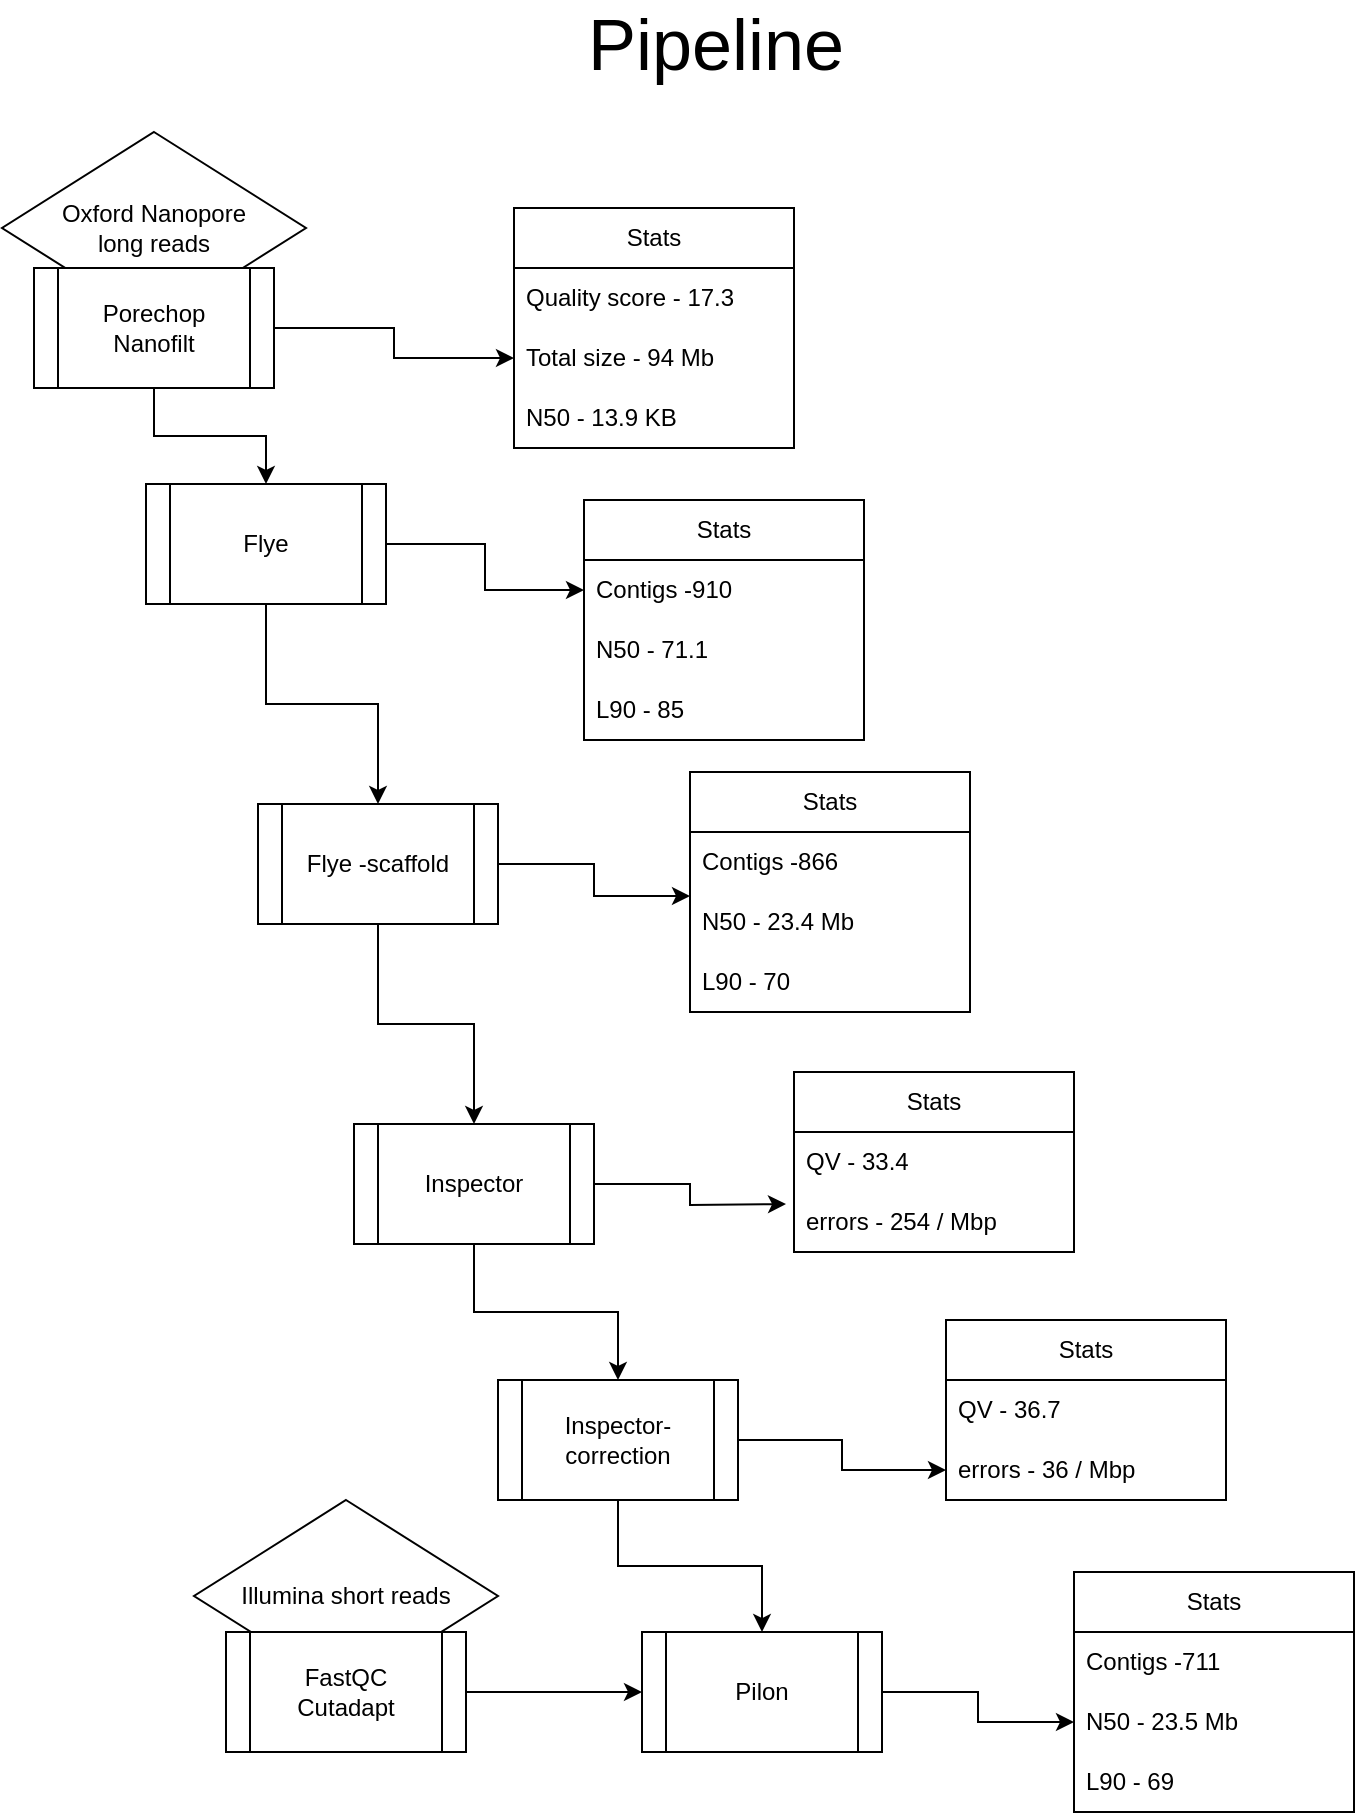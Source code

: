 <mxfile version="21.6.8" type="github">
  <diagram name="Page-1" id="yXvwXczFLG84K0t2KkT9">
    <mxGraphModel dx="1434" dy="749" grid="1" gridSize="8" guides="1" tooltips="1" connect="1" arrows="1" fold="1" page="1" pageScale="1" pageWidth="850" pageHeight="1400" math="0" shadow="0">
      <root>
        <mxCell id="0" />
        <mxCell id="1" parent="0" />
        <mxCell id="XPeLXNB7hA3gWcKKnrAM-8" style="edgeStyle=orthogonalEdgeStyle;rounded=0;orthogonalLoop=1;jettySize=auto;html=1;entryX=0.5;entryY=0;entryDx=0;entryDy=0;" edge="1" parent="1" source="XPeLXNB7hA3gWcKKnrAM-2" target="XPeLXNB7hA3gWcKKnrAM-5">
          <mxGeometry relative="1" as="geometry" />
        </mxCell>
        <mxCell id="XPeLXNB7hA3gWcKKnrAM-56" style="edgeStyle=orthogonalEdgeStyle;rounded=0;orthogonalLoop=1;jettySize=auto;html=1;entryX=0;entryY=0.5;entryDx=0;entryDy=0;" edge="1" parent="1" source="XPeLXNB7hA3gWcKKnrAM-2" target="XPeLXNB7hA3gWcKKnrAM-49">
          <mxGeometry relative="1" as="geometry" />
        </mxCell>
        <mxCell id="XPeLXNB7hA3gWcKKnrAM-2" value="Flye" style="shape=process;whiteSpace=wrap;html=1;backgroundOutline=1;" vertex="1" parent="1">
          <mxGeometry x="136" y="256" width="120" height="60" as="geometry" />
        </mxCell>
        <mxCell id="XPeLXNB7hA3gWcKKnrAM-11" style="edgeStyle=orthogonalEdgeStyle;rounded=0;orthogonalLoop=1;jettySize=auto;html=1;entryX=0.5;entryY=0;entryDx=0;entryDy=0;" edge="1" parent="1" source="XPeLXNB7hA3gWcKKnrAM-3" target="XPeLXNB7hA3gWcKKnrAM-6">
          <mxGeometry relative="1" as="geometry" />
        </mxCell>
        <mxCell id="XPeLXNB7hA3gWcKKnrAM-71" style="edgeStyle=orthogonalEdgeStyle;rounded=0;orthogonalLoop=1;jettySize=auto;html=1;entryX=0;entryY=0.5;entryDx=0;entryDy=0;" edge="1" parent="1" source="XPeLXNB7hA3gWcKKnrAM-3" target="XPeLXNB7hA3gWcKKnrAM-69">
          <mxGeometry relative="1" as="geometry" />
        </mxCell>
        <mxCell id="XPeLXNB7hA3gWcKKnrAM-3" value="Inspector-correction" style="shape=process;whiteSpace=wrap;html=1;backgroundOutline=1;" vertex="1" parent="1">
          <mxGeometry x="312" y="704" width="120" height="60" as="geometry" />
        </mxCell>
        <mxCell id="XPeLXNB7hA3gWcKKnrAM-10" style="edgeStyle=orthogonalEdgeStyle;rounded=0;orthogonalLoop=1;jettySize=auto;html=1;entryX=0.5;entryY=0;entryDx=0;entryDy=0;" edge="1" parent="1" source="XPeLXNB7hA3gWcKKnrAM-4" target="XPeLXNB7hA3gWcKKnrAM-3">
          <mxGeometry relative="1" as="geometry" />
        </mxCell>
        <mxCell id="XPeLXNB7hA3gWcKKnrAM-62" style="edgeStyle=orthogonalEdgeStyle;rounded=0;orthogonalLoop=1;jettySize=auto;html=1;" edge="1" parent="1" source="XPeLXNB7hA3gWcKKnrAM-4">
          <mxGeometry relative="1" as="geometry">
            <mxPoint x="456" y="616" as="targetPoint" />
          </mxGeometry>
        </mxCell>
        <mxCell id="XPeLXNB7hA3gWcKKnrAM-4" value="Inspector" style="shape=process;whiteSpace=wrap;html=1;backgroundOutline=1;" vertex="1" parent="1">
          <mxGeometry x="240" y="576" width="120" height="60" as="geometry" />
        </mxCell>
        <mxCell id="XPeLXNB7hA3gWcKKnrAM-9" style="edgeStyle=orthogonalEdgeStyle;rounded=0;orthogonalLoop=1;jettySize=auto;html=1;entryX=0.5;entryY=0;entryDx=0;entryDy=0;" edge="1" parent="1" source="XPeLXNB7hA3gWcKKnrAM-5" target="XPeLXNB7hA3gWcKKnrAM-4">
          <mxGeometry relative="1" as="geometry" />
        </mxCell>
        <mxCell id="XPeLXNB7hA3gWcKKnrAM-57" style="edgeStyle=orthogonalEdgeStyle;rounded=0;orthogonalLoop=1;jettySize=auto;html=1;entryX=0;entryY=0.067;entryDx=0;entryDy=0;entryPerimeter=0;" edge="1" parent="1" source="XPeLXNB7hA3gWcKKnrAM-5" target="XPeLXNB7hA3gWcKKnrAM-54">
          <mxGeometry relative="1" as="geometry">
            <mxPoint x="360" y="456" as="targetPoint" />
          </mxGeometry>
        </mxCell>
        <mxCell id="XPeLXNB7hA3gWcKKnrAM-5" value="Flye -scaffold" style="shape=process;whiteSpace=wrap;html=1;backgroundOutline=1;" vertex="1" parent="1">
          <mxGeometry x="192" y="416" width="120" height="60" as="geometry" />
        </mxCell>
        <mxCell id="XPeLXNB7hA3gWcKKnrAM-76" style="edgeStyle=orthogonalEdgeStyle;rounded=0;orthogonalLoop=1;jettySize=auto;html=1;entryX=0;entryY=0.5;entryDx=0;entryDy=0;" edge="1" parent="1" source="XPeLXNB7hA3gWcKKnrAM-6" target="XPeLXNB7hA3gWcKKnrAM-74">
          <mxGeometry relative="1" as="geometry" />
        </mxCell>
        <mxCell id="XPeLXNB7hA3gWcKKnrAM-6" value="Pilon" style="shape=process;whiteSpace=wrap;html=1;backgroundOutline=1;" vertex="1" parent="1">
          <mxGeometry x="384" y="830" width="120" height="60" as="geometry" />
        </mxCell>
        <mxCell id="XPeLXNB7hA3gWcKKnrAM-27" value="&lt;div&gt;Oxford Nanopore &lt;br&gt;&lt;/div&gt;&lt;div&gt;long reads&lt;br&gt;&lt;/div&gt;" style="rhombus;whiteSpace=wrap;html=1;" vertex="1" parent="1">
          <mxGeometry x="64" y="80" width="152" height="96" as="geometry" />
        </mxCell>
        <mxCell id="XPeLXNB7hA3gWcKKnrAM-31" value="Stats" style="swimlane;fontStyle=0;childLayout=stackLayout;horizontal=1;startSize=30;horizontalStack=0;resizeParent=1;resizeParentMax=0;resizeLast=0;collapsible=1;marginBottom=0;whiteSpace=wrap;html=1;" vertex="1" parent="1">
          <mxGeometry x="320" y="118" width="140" height="120" as="geometry" />
        </mxCell>
        <mxCell id="XPeLXNB7hA3gWcKKnrAM-32" value="Quality score - 17.3" style="text;strokeColor=none;fillColor=none;align=left;verticalAlign=middle;spacingLeft=4;spacingRight=4;overflow=hidden;points=[[0,0.5],[1,0.5]];portConstraint=eastwest;rotatable=0;whiteSpace=wrap;html=1;" vertex="1" parent="XPeLXNB7hA3gWcKKnrAM-31">
          <mxGeometry y="30" width="140" height="30" as="geometry" />
        </mxCell>
        <mxCell id="XPeLXNB7hA3gWcKKnrAM-33" value="Total size - 94 Mb" style="text;strokeColor=none;fillColor=none;align=left;verticalAlign=middle;spacingLeft=4;spacingRight=4;overflow=hidden;points=[[0,0.5],[1,0.5]];portConstraint=eastwest;rotatable=0;whiteSpace=wrap;html=1;" vertex="1" parent="XPeLXNB7hA3gWcKKnrAM-31">
          <mxGeometry y="60" width="140" height="30" as="geometry" />
        </mxCell>
        <mxCell id="XPeLXNB7hA3gWcKKnrAM-34" value="N50 - 13.9 KB" style="text;strokeColor=none;fillColor=none;align=left;verticalAlign=middle;spacingLeft=4;spacingRight=4;overflow=hidden;points=[[0,0.5],[1,0.5]];portConstraint=eastwest;rotatable=0;whiteSpace=wrap;html=1;" vertex="1" parent="XPeLXNB7hA3gWcKKnrAM-31">
          <mxGeometry y="90" width="140" height="30" as="geometry" />
        </mxCell>
        <mxCell id="XPeLXNB7hA3gWcKKnrAM-48" value="Stats" style="swimlane;fontStyle=0;childLayout=stackLayout;horizontal=1;startSize=30;horizontalStack=0;resizeParent=1;resizeParentMax=0;resizeLast=0;collapsible=1;marginBottom=0;whiteSpace=wrap;html=1;" vertex="1" parent="1">
          <mxGeometry x="355" y="264" width="140" height="120" as="geometry" />
        </mxCell>
        <mxCell id="XPeLXNB7hA3gWcKKnrAM-49" value="Contigs -910" style="text;strokeColor=none;fillColor=none;align=left;verticalAlign=middle;spacingLeft=4;spacingRight=4;overflow=hidden;points=[[0,0.5],[1,0.5]];portConstraint=eastwest;rotatable=0;whiteSpace=wrap;html=1;" vertex="1" parent="XPeLXNB7hA3gWcKKnrAM-48">
          <mxGeometry y="30" width="140" height="30" as="geometry" />
        </mxCell>
        <mxCell id="XPeLXNB7hA3gWcKKnrAM-50" value="N50 - 71.1" style="text;strokeColor=none;fillColor=none;align=left;verticalAlign=middle;spacingLeft=4;spacingRight=4;overflow=hidden;points=[[0,0.5],[1,0.5]];portConstraint=eastwest;rotatable=0;whiteSpace=wrap;html=1;" vertex="1" parent="XPeLXNB7hA3gWcKKnrAM-48">
          <mxGeometry y="60" width="140" height="30" as="geometry" />
        </mxCell>
        <mxCell id="XPeLXNB7hA3gWcKKnrAM-51" value="L90 - 85 " style="text;strokeColor=none;fillColor=none;align=left;verticalAlign=middle;spacingLeft=4;spacingRight=4;overflow=hidden;points=[[0,0.5],[1,0.5]];portConstraint=eastwest;rotatable=0;whiteSpace=wrap;html=1;" vertex="1" parent="XPeLXNB7hA3gWcKKnrAM-48">
          <mxGeometry y="90" width="140" height="30" as="geometry" />
        </mxCell>
        <mxCell id="XPeLXNB7hA3gWcKKnrAM-52" value="Stats" style="swimlane;fontStyle=0;childLayout=stackLayout;horizontal=1;startSize=30;horizontalStack=0;resizeParent=1;resizeParentMax=0;resizeLast=0;collapsible=1;marginBottom=0;whiteSpace=wrap;html=1;" vertex="1" parent="1">
          <mxGeometry x="408" y="400" width="140" height="120" as="geometry" />
        </mxCell>
        <mxCell id="XPeLXNB7hA3gWcKKnrAM-53" value="Contigs -866" style="text;strokeColor=none;fillColor=none;align=left;verticalAlign=middle;spacingLeft=4;spacingRight=4;overflow=hidden;points=[[0,0.5],[1,0.5]];portConstraint=eastwest;rotatable=0;whiteSpace=wrap;html=1;" vertex="1" parent="XPeLXNB7hA3gWcKKnrAM-52">
          <mxGeometry y="30" width="140" height="30" as="geometry" />
        </mxCell>
        <mxCell id="XPeLXNB7hA3gWcKKnrAM-54" value="N50 - 23.4 Mb" style="text;strokeColor=none;fillColor=none;align=left;verticalAlign=middle;spacingLeft=4;spacingRight=4;overflow=hidden;points=[[0,0.5],[1,0.5]];portConstraint=eastwest;rotatable=0;whiteSpace=wrap;html=1;" vertex="1" parent="XPeLXNB7hA3gWcKKnrAM-52">
          <mxGeometry y="60" width="140" height="30" as="geometry" />
        </mxCell>
        <mxCell id="XPeLXNB7hA3gWcKKnrAM-55" value="L90 - 70 " style="text;strokeColor=none;fillColor=none;align=left;verticalAlign=middle;spacingLeft=4;spacingRight=4;overflow=hidden;points=[[0,0.5],[1,0.5]];portConstraint=eastwest;rotatable=0;whiteSpace=wrap;html=1;" vertex="1" parent="XPeLXNB7hA3gWcKKnrAM-52">
          <mxGeometry y="90" width="140" height="30" as="geometry" />
        </mxCell>
        <mxCell id="XPeLXNB7hA3gWcKKnrAM-58" value="Stats" style="swimlane;fontStyle=0;childLayout=stackLayout;horizontal=1;startSize=30;horizontalStack=0;resizeParent=1;resizeParentMax=0;resizeLast=0;collapsible=1;marginBottom=0;whiteSpace=wrap;html=1;" vertex="1" parent="1">
          <mxGeometry x="460" y="550" width="140" height="90" as="geometry" />
        </mxCell>
        <mxCell id="XPeLXNB7hA3gWcKKnrAM-59" value="QV - 33.4" style="text;strokeColor=none;fillColor=none;align=left;verticalAlign=middle;spacingLeft=4;spacingRight=4;overflow=hidden;points=[[0,0.5],[1,0.5]];portConstraint=eastwest;rotatable=0;whiteSpace=wrap;html=1;" vertex="1" parent="XPeLXNB7hA3gWcKKnrAM-58">
          <mxGeometry y="30" width="140" height="30" as="geometry" />
        </mxCell>
        <mxCell id="XPeLXNB7hA3gWcKKnrAM-60" value="errors - 254 / Mbp" style="text;strokeColor=none;fillColor=none;align=left;verticalAlign=middle;spacingLeft=4;spacingRight=4;overflow=hidden;points=[[0,0.5],[1,0.5]];portConstraint=eastwest;rotatable=0;whiteSpace=wrap;html=1;" vertex="1" parent="XPeLXNB7hA3gWcKKnrAM-58">
          <mxGeometry y="60" width="140" height="30" as="geometry" />
        </mxCell>
        <mxCell id="XPeLXNB7hA3gWcKKnrAM-67" value="Stats" style="swimlane;fontStyle=0;childLayout=stackLayout;horizontal=1;startSize=30;horizontalStack=0;resizeParent=1;resizeParentMax=0;resizeLast=0;collapsible=1;marginBottom=0;whiteSpace=wrap;html=1;" vertex="1" parent="1">
          <mxGeometry x="536" y="674" width="140" height="90" as="geometry" />
        </mxCell>
        <mxCell id="XPeLXNB7hA3gWcKKnrAM-68" value="QV - 36.7" style="text;strokeColor=none;fillColor=none;align=left;verticalAlign=middle;spacingLeft=4;spacingRight=4;overflow=hidden;points=[[0,0.5],[1,0.5]];portConstraint=eastwest;rotatable=0;whiteSpace=wrap;html=1;" vertex="1" parent="XPeLXNB7hA3gWcKKnrAM-67">
          <mxGeometry y="30" width="140" height="30" as="geometry" />
        </mxCell>
        <mxCell id="XPeLXNB7hA3gWcKKnrAM-69" value="errors - 36 / Mbp" style="text;strokeColor=none;fillColor=none;align=left;verticalAlign=middle;spacingLeft=4;spacingRight=4;overflow=hidden;points=[[0,0.5],[1,0.5]];portConstraint=eastwest;rotatable=0;whiteSpace=wrap;html=1;" vertex="1" parent="XPeLXNB7hA3gWcKKnrAM-67">
          <mxGeometry y="60" width="140" height="30" as="geometry" />
        </mxCell>
        <mxCell id="XPeLXNB7hA3gWcKKnrAM-72" value="Stats" style="swimlane;fontStyle=0;childLayout=stackLayout;horizontal=1;startSize=30;horizontalStack=0;resizeParent=1;resizeParentMax=0;resizeLast=0;collapsible=1;marginBottom=0;whiteSpace=wrap;html=1;" vertex="1" parent="1">
          <mxGeometry x="600" y="800" width="140" height="120" as="geometry" />
        </mxCell>
        <mxCell id="XPeLXNB7hA3gWcKKnrAM-73" value="Contigs -711" style="text;strokeColor=none;fillColor=none;align=left;verticalAlign=middle;spacingLeft=4;spacingRight=4;overflow=hidden;points=[[0,0.5],[1,0.5]];portConstraint=eastwest;rotatable=0;whiteSpace=wrap;html=1;" vertex="1" parent="XPeLXNB7hA3gWcKKnrAM-72">
          <mxGeometry y="30" width="140" height="30" as="geometry" />
        </mxCell>
        <mxCell id="XPeLXNB7hA3gWcKKnrAM-74" value="N50 - 23.5 Mb" style="text;strokeColor=none;fillColor=none;align=left;verticalAlign=middle;spacingLeft=4;spacingRight=4;overflow=hidden;points=[[0,0.5],[1,0.5]];portConstraint=eastwest;rotatable=0;whiteSpace=wrap;html=1;" vertex="1" parent="XPeLXNB7hA3gWcKKnrAM-72">
          <mxGeometry y="60" width="140" height="30" as="geometry" />
        </mxCell>
        <mxCell id="XPeLXNB7hA3gWcKKnrAM-75" value="L90 - 69 " style="text;strokeColor=none;fillColor=none;align=left;verticalAlign=middle;spacingLeft=4;spacingRight=4;overflow=hidden;points=[[0,0.5],[1,0.5]];portConstraint=eastwest;rotatable=0;whiteSpace=wrap;html=1;" vertex="1" parent="XPeLXNB7hA3gWcKKnrAM-72">
          <mxGeometry y="90" width="140" height="30" as="geometry" />
        </mxCell>
        <mxCell id="XPeLXNB7hA3gWcKKnrAM-81" value="Illumina short reads" style="rhombus;whiteSpace=wrap;html=1;" vertex="1" parent="1">
          <mxGeometry x="160" y="764" width="152" height="96" as="geometry" />
        </mxCell>
        <mxCell id="XPeLXNB7hA3gWcKKnrAM-86" style="edgeStyle=orthogonalEdgeStyle;rounded=0;orthogonalLoop=1;jettySize=auto;html=1;entryX=0;entryY=0.5;entryDx=0;entryDy=0;" edge="1" parent="1" source="XPeLXNB7hA3gWcKKnrAM-82" target="XPeLXNB7hA3gWcKKnrAM-6">
          <mxGeometry relative="1" as="geometry" />
        </mxCell>
        <mxCell id="XPeLXNB7hA3gWcKKnrAM-82" value="&lt;div&gt;FastQC&lt;/div&gt;&lt;div&gt;Cutadapt&lt;br&gt;&lt;/div&gt;" style="shape=process;whiteSpace=wrap;html=1;backgroundOutline=1;" vertex="1" parent="1">
          <mxGeometry x="176" y="830" width="120" height="60" as="geometry" />
        </mxCell>
        <mxCell id="XPeLXNB7hA3gWcKKnrAM-84" style="edgeStyle=orthogonalEdgeStyle;rounded=0;orthogonalLoop=1;jettySize=auto;html=1;entryX=0;entryY=0.5;entryDx=0;entryDy=0;" edge="1" parent="1" source="XPeLXNB7hA3gWcKKnrAM-83" target="XPeLXNB7hA3gWcKKnrAM-33">
          <mxGeometry relative="1" as="geometry" />
        </mxCell>
        <mxCell id="XPeLXNB7hA3gWcKKnrAM-85" style="edgeStyle=orthogonalEdgeStyle;rounded=0;orthogonalLoop=1;jettySize=auto;html=1;entryX=0.5;entryY=0;entryDx=0;entryDy=0;" edge="1" parent="1" source="XPeLXNB7hA3gWcKKnrAM-83" target="XPeLXNB7hA3gWcKKnrAM-2">
          <mxGeometry relative="1" as="geometry" />
        </mxCell>
        <mxCell id="XPeLXNB7hA3gWcKKnrAM-83" value="&lt;div&gt;Porechop&lt;/div&gt;&lt;div&gt;Nanofilt&lt;br&gt;&lt;/div&gt;" style="shape=process;whiteSpace=wrap;html=1;backgroundOutline=1;" vertex="1" parent="1">
          <mxGeometry x="80" y="148" width="120" height="60" as="geometry" />
        </mxCell>
        <mxCell id="XPeLXNB7hA3gWcKKnrAM-87" value="&lt;font style=&quot;font-size: 36px;&quot;&gt;Pipeline&lt;/font&gt;" style="text;html=1;strokeColor=none;fillColor=none;align=center;verticalAlign=middle;whiteSpace=wrap;rounded=0;" vertex="1" parent="1">
          <mxGeometry x="347" y="16" width="148" height="40" as="geometry" />
        </mxCell>
      </root>
    </mxGraphModel>
  </diagram>
</mxfile>
